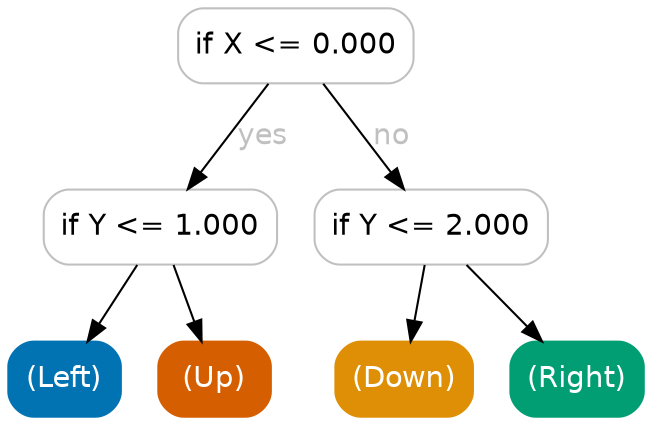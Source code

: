 digraph Tree {
	graph [bb="0,0,305,196"];
	node [color=gray,
		fillcolor=white,
		fontname=helvetica,
		label="\N",
		shape=box,
		style="filled, rounded"
	];
	edge [fontname=helvetica];
	0	[height=0.5,
		label="if X <= 0.000",
		pos="138,178",
		width=1.5694];
	1	[height=0.5,
		label="if Y <= 1.000",
		pos="73,91",
		width=1.5556];
	0 -> 1	[fontcolor=gray,
		label=yes,
		lp="122.5,134.5",
		pos="e,86.134,109.18 124.85,159.8 115.51,147.59 102.82,130.99 92.33,117.28"];
	4	[height=0.5,
		label="if Y <= 2.000",
		pos="203,91",
		width=1.5556];
	0 -> 4	[fontcolor=gray,
		label=no,
		lp="184,134.5",
		pos="e,189.87,109.18 151.15,159.8 160.49,147.59 173.18,130.99 183.67,117.28"];
	2	[color="#0173b2",
		fillcolor="#0173b2",
		fontcolor=white,
		height=0.5,
		label="(Left)",
		pos="27,18",
		width=0.75];
	1 -> 2	[fontcolor=gray,
		pos="e,38.033,36.029 61.865,72.813 56.384,64.353 49.665,53.984 43.594,44.612"];
	3	[color="#d55e00",
		fillcolor="#d55e00",
		fontcolor=white,
		height=0.5,
		label="(Up)",
		pos="99,18",
		width=0.75];
	1 -> 3	[fontcolor=gray,
		pos="e,92.764,36.029 79.294,72.813 82.296,64.615 85.955,54.623 89.301,45.485"];
	5	[color="#de8f05",
		fillcolor="#de8f05",
		fontcolor=white,
		height=0.5,
		label="(Down)",
		pos="190,18",
		width=0.91667];
	4 -> 5	[fontcolor=gray,
		pos="e,193.12,36.029 199.85,72.813 198.38,64.789 196.6,55.047 194.96,46.069"];
	6	[color="#029e73",
		fillcolor="#029e73",
		fontcolor=white,
		height=0.5,
		label="(Right)",
		pos="273,18",
		width=0.88889];
	4 -> 6	[fontcolor=gray,
		pos="e,256.21,36.029 219.95,72.813 228.72,63.917 239.57,52.909 249.17,43.172"];
}
